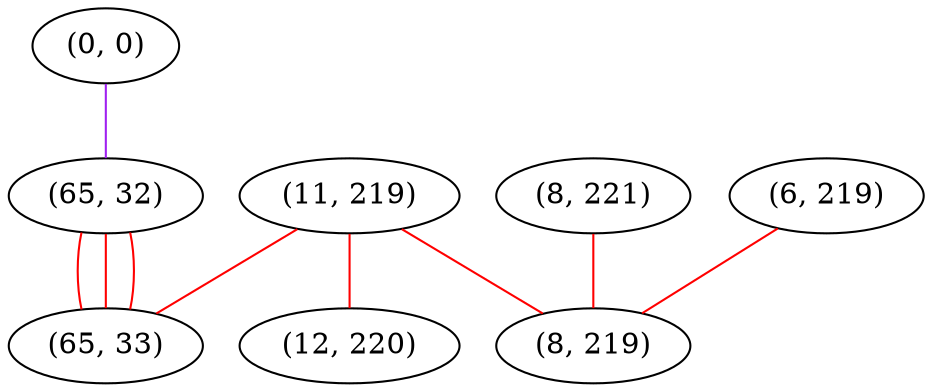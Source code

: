 graph "" {
"(0, 0)";
"(65, 32)";
"(8, 221)";
"(11, 219)";
"(6, 219)";
"(8, 219)";
"(12, 220)";
"(65, 33)";
"(0, 0)" -- "(65, 32)"  [color=purple, key=0, weight=4];
"(65, 32)" -- "(65, 33)"  [color=red, key=0, weight=1];
"(65, 32)" -- "(65, 33)"  [color=red, key=1, weight=1];
"(65, 32)" -- "(65, 33)"  [color=red, key=2, weight=1];
"(8, 221)" -- "(8, 219)"  [color=red, key=0, weight=1];
"(11, 219)" -- "(8, 219)"  [color=red, key=0, weight=1];
"(11, 219)" -- "(12, 220)"  [color=red, key=0, weight=1];
"(11, 219)" -- "(65, 33)"  [color=red, key=0, weight=1];
"(6, 219)" -- "(8, 219)"  [color=red, key=0, weight=1];
}
